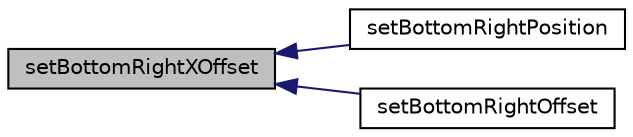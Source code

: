 digraph "setBottomRightXOffset"
{
  edge [fontname="Helvetica",fontsize="10",labelfontname="Helvetica",labelfontsize="10"];
  node [fontname="Helvetica",fontsize="10",shape=record];
  rankdir="LR";
  Node67 [label="setBottomRightXOffset",height=0.2,width=0.4,color="black", fillcolor="grey75", style="filled", fontcolor="black"];
  Node67 -> Node68 [dir="back",color="midnightblue",fontsize="10",style="solid",fontname="Helvetica"];
  Node68 [label="setBottomRightPosition",height=0.2,width=0.4,color="black", fillcolor="white", style="filled",URL="$class_p_h_p_excel___chart.html#a7de2ddea6d73da3ac4155268b7adef0d"];
  Node67 -> Node69 [dir="back",color="midnightblue",fontsize="10",style="solid",fontname="Helvetica"];
  Node69 [label="setBottomRightOffset",height=0.2,width=0.4,color="black", fillcolor="white", style="filled",URL="$class_p_h_p_excel___chart.html#a088d178cb9213bed5dac7ad3b46d0a54"];
}
